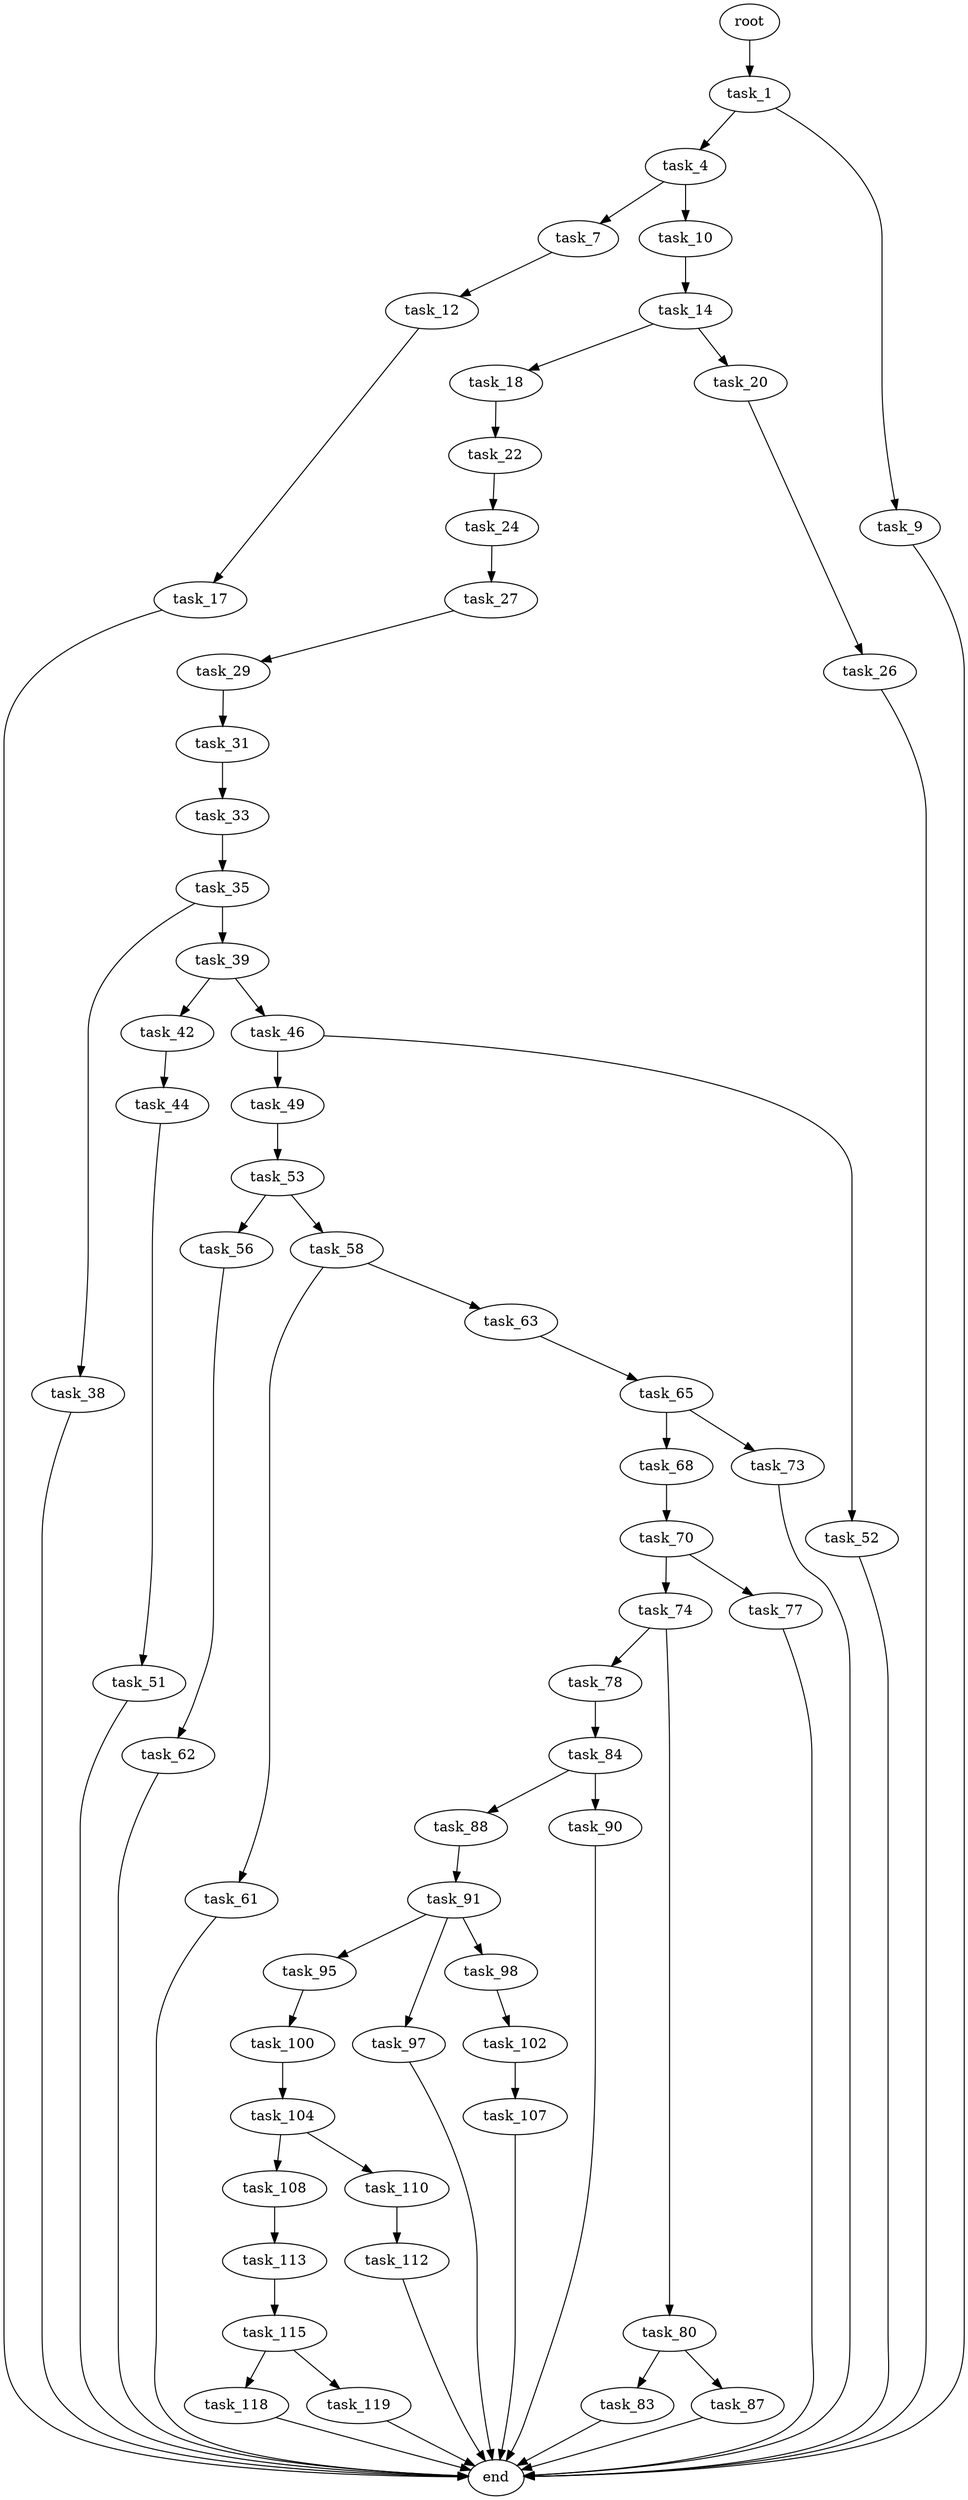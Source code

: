 digraph G {
  root [size="0.000000"];
  task_1 [size="22569444804.000000"];
  task_4 [size="782757789696.000000"];
  task_9 [size="231928233984.000000"];
  task_7 [size="11052371836.000000"];
  task_10 [size="782757789696.000000"];
  task_12 [size="782757789696.000000"];
  end [size="0.000000"];
  task_14 [size="2492888868.000000"];
  task_17 [size="177779335296.000000"];
  task_18 [size="654752612.000000"];
  task_20 [size="68719476736.000000"];
  task_22 [size="10327465139.000000"];
  task_26 [size="12155799416.000000"];
  task_24 [size="8575676892.000000"];
  task_27 [size="844657819233.000000"];
  task_29 [size="326571268400.000000"];
  task_31 [size="295157752230.000000"];
  task_33 [size="136109110261.000000"];
  task_35 [size="401469065192.000000"];
  task_38 [size="442117612.000000"];
  task_39 [size="87639756423.000000"];
  task_42 [size="1073741824000.000000"];
  task_46 [size="2087821759.000000"];
  task_44 [size="504587932469.000000"];
  task_51 [size="28991029248.000000"];
  task_49 [size="549755813888.000000"];
  task_52 [size="8589934592.000000"];
  task_53 [size="368293445632.000000"];
  task_56 [size="7235182402.000000"];
  task_58 [size="620104609592.000000"];
  task_62 [size="6323741418.000000"];
  task_61 [size="15046530450.000000"];
  task_63 [size="301092658391.000000"];
  task_65 [size="750398376.000000"];
  task_68 [size="183024278268.000000"];
  task_73 [size="1089916484.000000"];
  task_70 [size="68719476736.000000"];
  task_74 [size="8686814944.000000"];
  task_77 [size="26332973916.000000"];
  task_78 [size="7943797684.000000"];
  task_80 [size="345238802867.000000"];
  task_84 [size="1130954414.000000"];
  task_83 [size="7650484787.000000"];
  task_87 [size="368293445632.000000"];
  task_88 [size="231928233984.000000"];
  task_90 [size="2496948570.000000"];
  task_91 [size="549755813888.000000"];
  task_95 [size="330748584698.000000"];
  task_97 [size="31535840018.000000"];
  task_98 [size="95546506087.000000"];
  task_100 [size="231928233984.000000"];
  task_102 [size="93108185124.000000"];
  task_104 [size="416635148488.000000"];
  task_107 [size="28991029248.000000"];
  task_108 [size="3256788798.000000"];
  task_110 [size="7374776140.000000"];
  task_113 [size="368293445632.000000"];
  task_112 [size="134217728000.000000"];
  task_115 [size="68719476736.000000"];
  task_118 [size="28991029248.000000"];
  task_119 [size="549755813888.000000"];

  root -> task_1 [size="1.000000"];
  task_1 -> task_4 [size="679477248.000000"];
  task_1 -> task_9 [size="679477248.000000"];
  task_4 -> task_7 [size="679477248.000000"];
  task_4 -> task_10 [size="679477248.000000"];
  task_9 -> end [size="1.000000"];
  task_7 -> task_12 [size="33554432.000000"];
  task_10 -> task_14 [size="679477248.000000"];
  task_12 -> task_17 [size="679477248.000000"];
  task_14 -> task_18 [size="134217728.000000"];
  task_14 -> task_20 [size="134217728.000000"];
  task_17 -> end [size="1.000000"];
  task_18 -> task_22 [size="33554432.000000"];
  task_20 -> task_26 [size="134217728.000000"];
  task_22 -> task_24 [size="209715200.000000"];
  task_26 -> end [size="1.000000"];
  task_24 -> task_27 [size="679477248.000000"];
  task_27 -> task_29 [size="838860800.000000"];
  task_29 -> task_31 [size="536870912.000000"];
  task_31 -> task_33 [size="411041792.000000"];
  task_33 -> task_35 [size="301989888.000000"];
  task_35 -> task_38 [size="536870912.000000"];
  task_35 -> task_39 [size="536870912.000000"];
  task_38 -> end [size="1.000000"];
  task_39 -> task_42 [size="75497472.000000"];
  task_39 -> task_46 [size="75497472.000000"];
  task_42 -> task_44 [size="838860800.000000"];
  task_46 -> task_49 [size="33554432.000000"];
  task_46 -> task_52 [size="33554432.000000"];
  task_44 -> task_51 [size="838860800.000000"];
  task_51 -> end [size="1.000000"];
  task_49 -> task_53 [size="536870912.000000"];
  task_52 -> end [size="1.000000"];
  task_53 -> task_56 [size="411041792.000000"];
  task_53 -> task_58 [size="411041792.000000"];
  task_56 -> task_62 [size="33554432.000000"];
  task_58 -> task_61 [size="536870912.000000"];
  task_58 -> task_63 [size="536870912.000000"];
  task_62 -> end [size="1.000000"];
  task_61 -> end [size="1.000000"];
  task_63 -> task_65 [size="411041792.000000"];
  task_65 -> task_68 [size="33554432.000000"];
  task_65 -> task_73 [size="33554432.000000"];
  task_68 -> task_70 [size="536870912.000000"];
  task_73 -> end [size="1.000000"];
  task_70 -> task_74 [size="134217728.000000"];
  task_70 -> task_77 [size="134217728.000000"];
  task_74 -> task_78 [size="838860800.000000"];
  task_74 -> task_80 [size="838860800.000000"];
  task_77 -> end [size="1.000000"];
  task_78 -> task_84 [size="536870912.000000"];
  task_80 -> task_83 [size="679477248.000000"];
  task_80 -> task_87 [size="679477248.000000"];
  task_84 -> task_88 [size="33554432.000000"];
  task_84 -> task_90 [size="33554432.000000"];
  task_83 -> end [size="1.000000"];
  task_87 -> end [size="1.000000"];
  task_88 -> task_91 [size="301989888.000000"];
  task_90 -> end [size="1.000000"];
  task_91 -> task_95 [size="536870912.000000"];
  task_91 -> task_97 [size="536870912.000000"];
  task_91 -> task_98 [size="536870912.000000"];
  task_95 -> task_100 [size="301989888.000000"];
  task_97 -> end [size="1.000000"];
  task_98 -> task_102 [size="75497472.000000"];
  task_100 -> task_104 [size="301989888.000000"];
  task_102 -> task_107 [size="134217728.000000"];
  task_104 -> task_108 [size="536870912.000000"];
  task_104 -> task_110 [size="536870912.000000"];
  task_107 -> end [size="1.000000"];
  task_108 -> task_113 [size="75497472.000000"];
  task_110 -> task_112 [size="411041792.000000"];
  task_113 -> task_115 [size="411041792.000000"];
  task_112 -> end [size="1.000000"];
  task_115 -> task_118 [size="134217728.000000"];
  task_115 -> task_119 [size="134217728.000000"];
  task_118 -> end [size="1.000000"];
  task_119 -> end [size="1.000000"];
}
